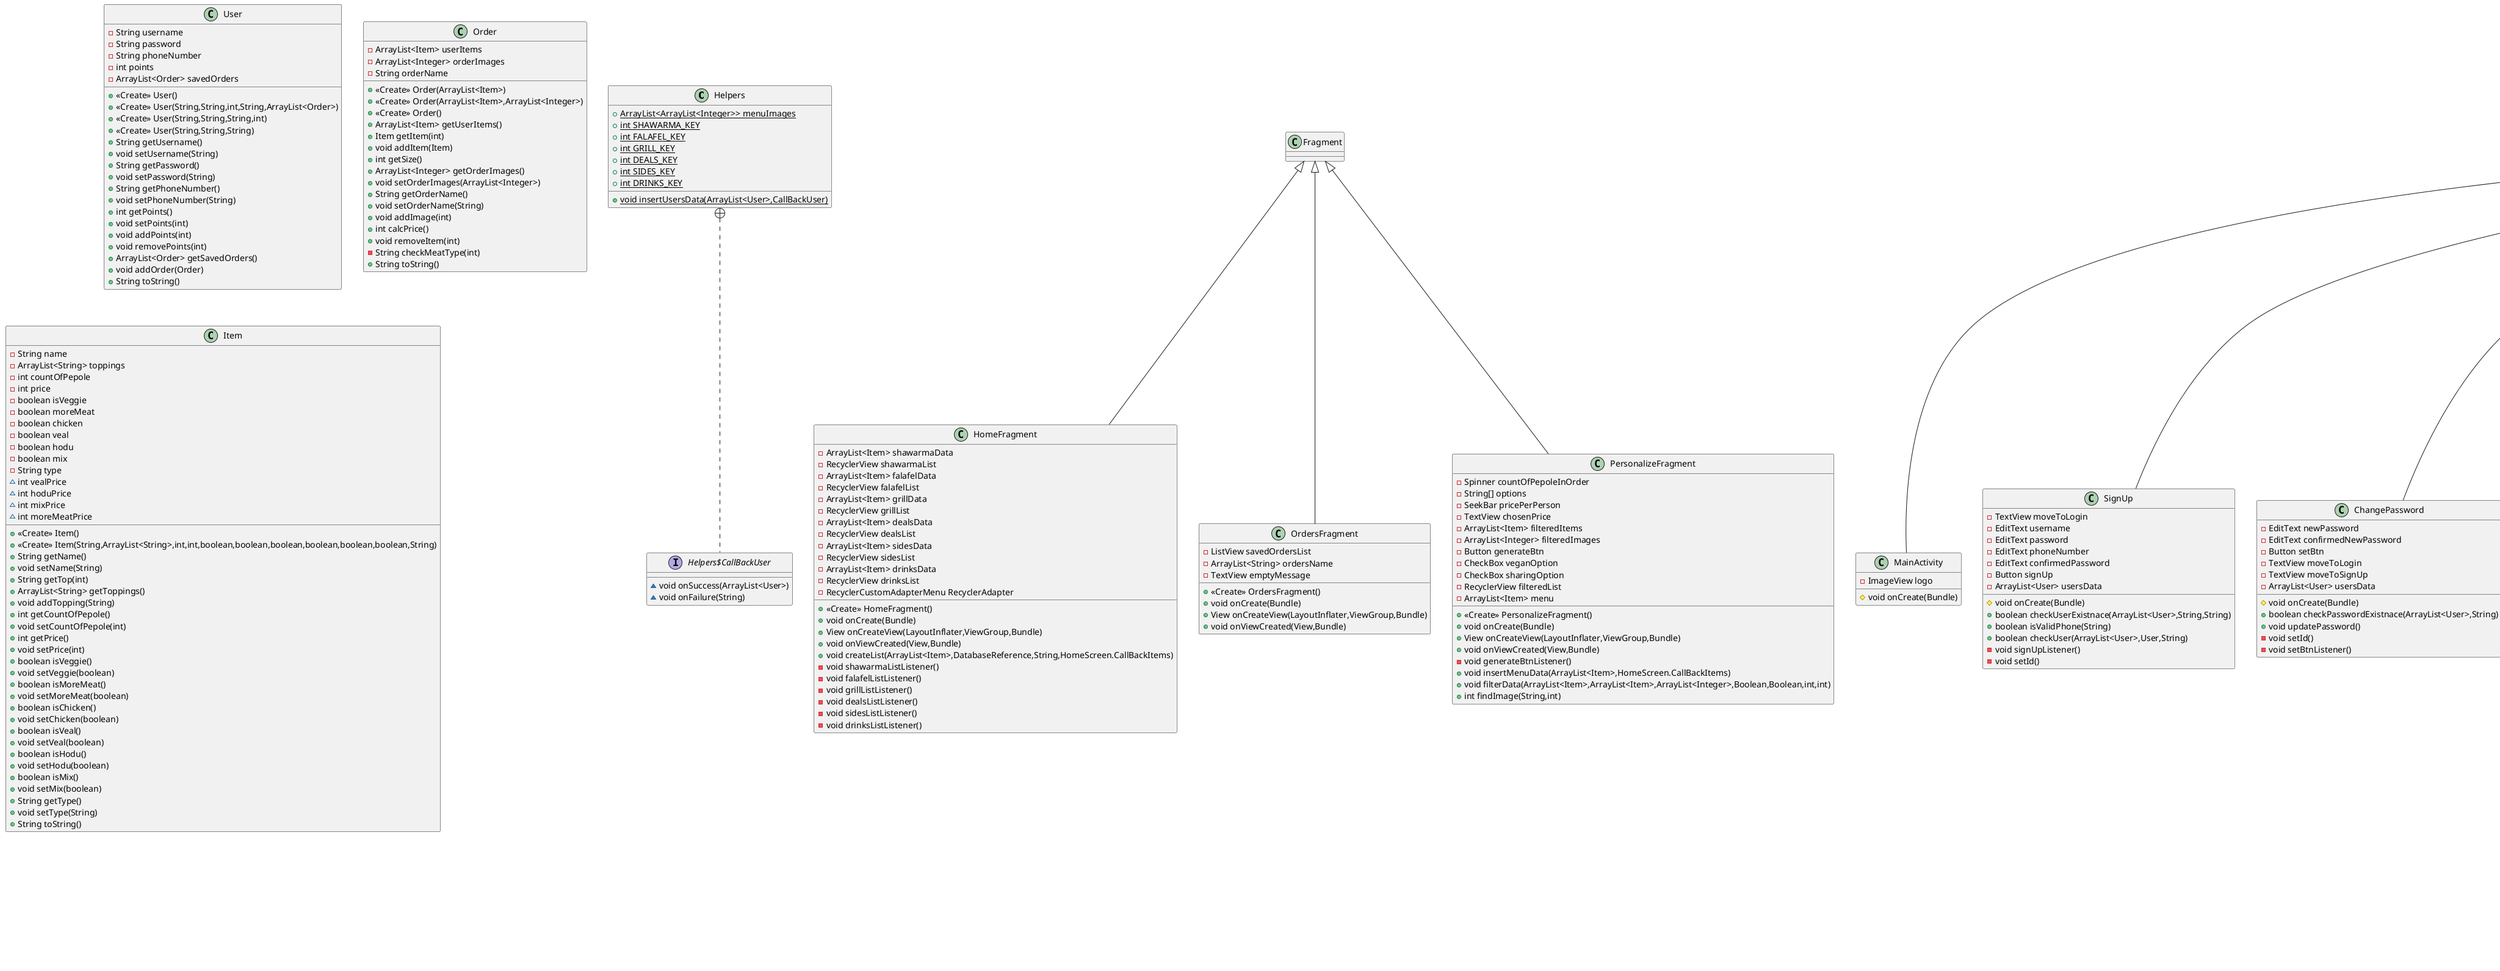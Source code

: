 @startuml
class Helpers {
+ {static} ArrayList<ArrayList<Integer>> menuImages
+ {static} int SHAWARMA_KEY
+ {static} int FALAFEL_KEY
+ {static} int GRILL_KEY
+ {static} int DEALS_KEY
+ {static} int SIDES_KEY
+ {static} int DRINKS_KEY
+ {static} void insertUsersData(ArrayList<User>,CallBackUser)
}


interface Helpers$CallBackUser {
~ void onSuccess(ArrayList<User>)
~ void onFailure(String)
}

class HomeFragment {
- ArrayList<Item> shawarmaData
- RecyclerView shawarmaList
- ArrayList<Item> falafelData
- RecyclerView falafelList
- ArrayList<Item> grillData
- RecyclerView grillList
- ArrayList<Item> dealsData
- RecyclerView dealsList
- ArrayList<Item> sidesData
- RecyclerView sidesList
- ArrayList<Item> drinksData
- RecyclerView drinksList
- RecyclerCustomAdapterMenu RecyclerAdapter
+ <<Create>> HomeFragment()
+ void onCreate(Bundle)
+ View onCreateView(LayoutInflater,ViewGroup,Bundle)
+ void onViewCreated(View,Bundle)
+ void createList(ArrayList<Item>,DatabaseReference,String,HomeScreen.CallBackItems)
- void shawarmaListListener()
- void falafelListListener()
- void grillListListener()
- void dealsListListener()
- void sidesListListener()
- void drinksListListener()
}


class MainActivity {
- ImageView logo
# void onCreate(Bundle)
}


class SignUp {
- TextView moveToLogin
- EditText username
- EditText password
- EditText phoneNumber
- EditText confirmedPassword
- Button signUp
- ArrayList<User> usersData
# void onCreate(Bundle)
+ boolean checkUserExistnace(ArrayList<User>,String,String)
+ boolean isValidPhone(String)
+ boolean checkUser(ArrayList<User>,User,String)
- void signUpListener()
- void setId()
}


class ChangePassword {
- EditText newPassword
- EditText confirmedNewPassword
- Button setBtn
- TextView moveToLogin
- TextView moveToSignUp
- ArrayList<User> usersData
# void onCreate(Bundle)
+ boolean checkPasswordExistnace(ArrayList<User>,String)
+ void updatePassword()
- void setId()
- void setBtnListener()
}


class EndScreen {
- TextView earnedPoints
- Button restartBtn
- Button shareBtn
- Button saveBtn
- EditText orderName
- Button verifyBtn
- ActivityResultLauncher<Intent> contactPickerLauncher
# void onCreate(Bundle)
+ boolean checkNameExistence(String,ArrayList<Order>)
# void initActivityLauncher()
}


class User {
- String username
- String password
- String phoneNumber
- int points
- ArrayList<Order> savedOrders
+ <<Create>> User()
+ <<Create>> User(String,String,int,String,ArrayList<Order>)
+ <<Create>> User(String,String,String,int)
+ <<Create>> User(String,String,String)
+ String getUsername()
+ void setUsername(String)
+ String getPassword()
+ void setPassword(String)
+ String getPhoneNumber()
+ void setPhoneNumber(String)
+ int getPoints()
+ void setPoints(int)
+ void addPoints(int)
+ void removePoints(int)
+ ArrayList<Order> getSavedOrders()
+ void addOrder(Order)
+ String toString()
}


class ForgotPassword {
- EditText phoneNumber
- EditText enterCode
- Button sendSms
- TextView moveToLogin
- TextView moveToSignUp
- ArrayList<User> usersData
# void onCreate(Bundle)
+ boolean phoneIsExist(String,ArrayList<User>)
+ String sendCodeToSms()
+ void checkCode()
+ void onRequestPermissionsResult(int,String[],int[])
- void sendSmsListener()
- void setId()
}


class PaymentScreen {
- SeekBar pointsSeekBar
- Button payBtn
- TextView maxValuePoints
- TextView redeemedPoints
- RecyclerView orderList
- RecyclerCustomAdapterOrder orderAdapter
+ {static} int newPrice
- Button closeBtn
- TextView itemDetails
# void onCreate(Bundle)
+ {static} void setUserInFireBase(User)
}


class EditItem {
- ImageView itemImage
- LinearLayout toppingsButtons
- ArrayList<String> toppings
- Switch moreMeatSwitch
- RadioGroup meatTypes
- TextView chooseMeatMessage
- Button addItemBtn
- Item curItem
# void onCreate(Bundle)
+ {static} void setToppingsData(ArrayList<String>,ToppingsCallBack)
+ {static} void findItemByName(Item,String,ItemCallBack)
}


interface EditItem$ToppingsCallBack {
~ void onSuccess(ArrayList<String>)
~ void onFailure(String)
}

interface EditItem$ItemCallBack {
~ void onSuccess(Item)
~ void onFailure(String)
}

class AddOrder {
- RecyclerView savedOrderList
- RecyclerCustomAdapterOrder adapter
- Button addToOrder
- TextView itemDetails
- Button closeBtn
# void onCreate(Bundle)
}


class RecyclerCustomAdapterMenu {
- ArrayList<Item> itemsData
- OnMenuClickListener listener
- ArrayList<ArrayList<Integer>> images
+ <<Create>> RecyclerCustomAdapterMenu(ArrayList<Item>)
+ <<Create>> RecyclerCustomAdapterMenu(ArrayList<Item>,OnMenuClickListener)
+ <<Create>> RecyclerCustomAdapterMenu(ArrayList<Item>,ArrayList<ArrayList<Integer>>)
+ <<Create>> RecyclerCustomAdapterMenu(ArrayList<Item>,ArrayList<ArrayList<Integer>>,OnMenuClickListener)
+ ViewHolder onCreateViewHolder(ViewGroup,int)
+ void onBindViewHolder(ViewHolder,int)
+ int getItemCount()
}


interface RecyclerCustomAdapterMenu$OnMenuClickListener {
~ void onItemClick(int)
}

class RecyclerCustomAdapterMenu$ViewHolder {
- ImageView itemImage
- TextView itemName
- TextView countOfPepole
- TextView price
- ImageView veganSign
+ <<Create>> ViewHolder(View)
}


class Order {
- ArrayList<Item> userItems
- ArrayList<Integer> orderImages
- String orderName
+ <<Create>> Order(ArrayList<Item>)
+ <<Create>> Order(ArrayList<Item>,ArrayList<Integer>)
+ <<Create>> Order()
+ ArrayList<Item> getUserItems()
+ Item getItem(int)
+ void addItem(Item)
+ int getSize()
+ ArrayList<Integer> getOrderImages()
+ void setOrderImages(ArrayList<Integer>)
+ String getOrderName()
+ void setOrderName(String)
+ void addImage(int)
+ int calcPrice()
+ void removeItem(int)
- String checkMeatType(int)
+ String toString()
}


class HomeScreen {
- TextView name
- TextView points
+ {static} Button payment
- ImageButton tiktok
- ImageButton instegram
- ImageButton facebook
- ArrayList<User> usersData
+ {static} User curUser
+ {static} Order order
- ViewPagerAdapter fragmentAdapter
- ViewPager2 viewPager
- TabLayout tabLayout
# void onCreate(Bundle)
# void onResume()
+ User findUserByPhone(String,ArrayList<User>)
- void setId()
- void setFragments()
}


interface HomeScreen$CallBackItems {
~ void onSuccess(ArrayList<Item>)
~ void onFailure(String)
}

class ViewPagerAdapter {
- ArrayList<Fragment> fragments
+ <<Create>> ViewPagerAdapter(FragmentActivity)
+ <<Create>> ViewPagerAdapter(Fragment)
+ <<Create>> ViewPagerAdapter(FragmentManager,Lifecycle)
+ Fragment createFragment(int)
+ int getItemCount()
+ void addFragment(Fragment)
}


class Item {
- String name
- ArrayList<String> toppings
- int countOfPepole
- int price
- boolean isVeggie
- boolean moreMeat
- boolean chicken
- boolean veal
- boolean hodu
- boolean mix
- String type
~ int vealPrice
~ int hoduPrice
~ int mixPrice
~ int moreMeatPrice
+ <<Create>> Item()
+ <<Create>> Item(String,ArrayList<String>,int,int,boolean,boolean,boolean,boolean,boolean,boolean,String)
+ String getName()
+ void setName(String)
+ String getTop(int)
+ ArrayList<String> getToppings()
+ void addTopping(String)
+ int getCountOfPepole()
+ void setCountOfPepole(int)
+ int getPrice()
+ void setPrice(int)
+ boolean isVeggie()
+ void setVeggie(boolean)
+ boolean isMoreMeat()
+ void setMoreMeat(boolean)
+ boolean isChicken()
+ void setChicken(boolean)
+ boolean isVeal()
+ void setVeal(boolean)
+ boolean isHodu()
+ void setHodu(boolean)
+ boolean isMix()
+ void setMix(boolean)
+ String getType()
+ void setType(String)
+ String toString()
}


class OrdersFragment {
- ListView savedOrdersList
- ArrayList<String> ordersName
- TextView emptyMessage
+ <<Create>> OrdersFragment()
+ void onCreate(Bundle)
+ View onCreateView(LayoutInflater,ViewGroup,Bundle)
+ void onViewCreated(View,Bundle)
}


class PersonalizeFragment {
- Spinner countOfPepoleInOrder
- String[] options
- SeekBar pricePerPerson
- TextView chosenPrice
- ArrayList<Item> filteredItems
- ArrayList<Integer> filteredImages
- Button generateBtn
- CheckBox veganOption
- CheckBox sharingOption
- RecyclerView filteredList
- ArrayList<Item> menu
+ <<Create>> PersonalizeFragment()
+ void onCreate(Bundle)
+ View onCreateView(LayoutInflater,ViewGroup,Bundle)
+ void onViewCreated(View,Bundle)
- void generateBtnListener()
+ void insertMenuData(ArrayList<Item>,HomeScreen.CallBackItems)
+ void filterData(ArrayList<Item>,ArrayList<Item>,ArrayList<Integer>,Boolean,Boolean,int,int)
+ int findImage(String,int)
}


class Login {
- TextView moveToSignUp
- TextView moveToForgotPassword
- Button login
- EditText phoneNumber
- EditText password
- ArrayList<User> usersData
# void onCreate(Bundle)
+ int checkExistnace(ArrayList<User>,String,String)
- void setId()
- void loginListener()
}


class RecyclerCustomAdapterOrder {
- ArrayList<Item> itemsData
- ArrayList<Integer> images
- OnOrderClickListener listener
+ <<Create>> RecyclerCustomAdapterOrder(ArrayList<Item>)
+ <<Create>> RecyclerCustomAdapterOrder(ArrayList<Item>,ArrayList<Integer>)
+ <<Create>> RecyclerCustomAdapterOrder(ArrayList<Item>,ArrayList<Integer>,OnOrderClickListener)
+ RecyclerCustomAdapterOrder.ViewHolder onCreateViewHolder(ViewGroup,int)
+ void onBindViewHolder(RecyclerCustomAdapterOrder.ViewHolder,int)
+ void remove(int)
+ int getItemCount()
}


interface RecyclerCustomAdapterOrder$OnOrderClickListener {
~ void onItemClick(int)
}

class RecyclerCustomAdapterOrder$ViewHolder {
- ImageView itemImage
- TextView itemName
- TextView countOfPepole
- TextView price
- ImageView veganSign
+ <<Create>> ViewHolder(View)
}




Helpers +.. Helpers$CallBackUser
Fragment <|-- HomeFragment
AppCompatActivity <|-- MainActivity
AppCompatActivity <|-- SignUp
AppCompatActivity <|-- ChangePassword
AppCompatActivity <|-- EndScreen
AppCompatActivity <|-- ForgotPassword
AppCompatActivity <|-- PaymentScreen
AppCompatActivity <|-- EditItem
EditItem +.. EditItem$ToppingsCallBack
EditItem +.. EditItem$ItemCallBack
AppCompatActivity <|-- AddOrder
Adapter <|-- RecyclerCustomAdapterMenu
RecyclerCustomAdapterMenu +.. RecyclerCustomAdapterMenu$OnMenuClickListener
RecyclerCustomAdapterMenu +.. RecyclerCustomAdapterMenu$ViewHolder
ViewHolder <|-- RecyclerCustomAdapterMenu$ViewHolder
AppCompatActivity <|-- HomeScreen
HomeScreen +.. HomeScreen$CallBackItems
FragmentStateAdapter <|-- ViewPagerAdapter
Fragment <|-- OrdersFragment
Fragment <|-- PersonalizeFragment
AppCompatActivity <|-- Login
Adapter <|-- RecyclerCustomAdapterOrder
RecyclerCustomAdapterOrder +.. RecyclerCustomAdapterOrder$OnOrderClickListener
RecyclerCustomAdapterOrder +.. RecyclerCustomAdapterOrder$ViewHolder
ViewHolder <|-- RecyclerCustomAdapterOrder$ViewHolder
@enduml